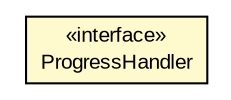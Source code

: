 #!/usr/local/bin/dot
#
# Class diagram 
# Generated by UMLGraph version R5_6-24-gf6e263 (http://www.umlgraph.org/)
#

digraph G {
	edge [fontname="arial",fontsize=10,labelfontname="arial",labelfontsize=10];
	node [fontname="arial",fontsize=10,shape=plaintext];
	nodesep=0.25;
	ranksep=0.5;
	rankdir=LR;
	// com.google.gwt.xhr.client.ProgressHandler
	c2308 [label=<<table title="com.google.gwt.xhr.client.ProgressHandler" border="0" cellborder="1" cellspacing="0" cellpadding="2" port="p" bgcolor="lemonChiffon" href="./ProgressHandler.html">
		<tr><td><table border="0" cellspacing="0" cellpadding="1">
<tr><td align="center" balign="center"> &#171;interface&#187; </td></tr>
<tr><td align="center" balign="center"> ProgressHandler </td></tr>
		</table></td></tr>
		</table>>, URL="./ProgressHandler.html", fontname="arial", fontcolor="black", fontsize=10.0];
}

